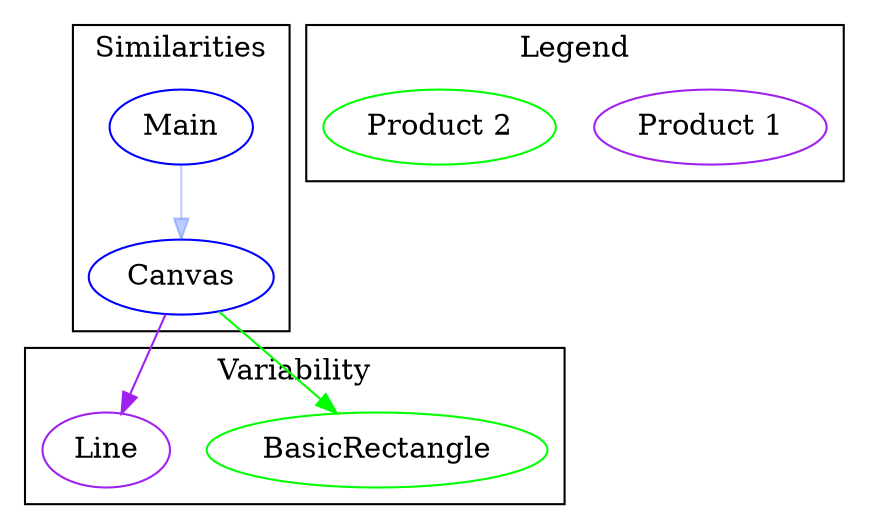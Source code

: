 digraph G {
size= "6,6";
rotate = 180;
"BasicRectangle"[label="BasicRectangle",shape=ellipse,color=green,fontcolor=black,style=""];
"Canvas"[label="Canvas",shape=ellipse,color=blue,fontcolor=black,style=""];
"Line"[label="Line",shape=ellipse,color=purple,fontcolor=black,style=""];
"Main"[label="Main",shape=ellipse,color=blue,fontcolor=black,style=""];
"Canvas" -> "BasicRectangle" [color=green,font=6];
"Canvas" -> "Line" [color=purple,font=6];
"Main" -> "Canvas" [color="#3366FF55",font=6];
subgraph cluster_0{
label = "Variability";
"BasicRectangle";
"Line";
}
subgraph cluster_1{
label = "Similarities" ;
"Canvas";
"Main";
}
subgraph cluster_2{
label = "Legend" ;
"Product 1"[color=purple];
 "Product 2"[color=green];
 }
}